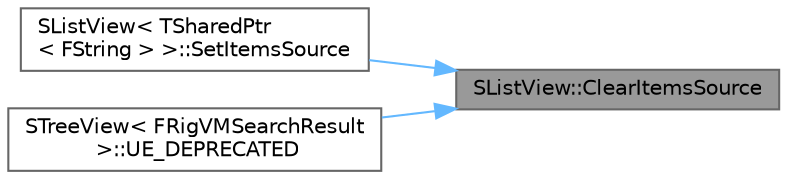 digraph "SListView::ClearItemsSource"
{
 // INTERACTIVE_SVG=YES
 // LATEX_PDF_SIZE
  bgcolor="transparent";
  edge [fontname=Helvetica,fontsize=10,labelfontname=Helvetica,labelfontsize=10];
  node [fontname=Helvetica,fontsize=10,shape=box,height=0.2,width=0.4];
  rankdir="RL";
  Node1 [id="Node000001",label="SListView::ClearItemsSource",height=0.2,width=0.4,color="gray40", fillcolor="grey60", style="filled", fontcolor="black",tooltip=" "];
  Node1 -> Node2 [id="edge1_Node000001_Node000002",dir="back",color="steelblue1",style="solid",tooltip=" "];
  Node2 [id="Node000002",label="SListView\< TSharedPtr\l\< FString \> \>::SetItemsSource",height=0.2,width=0.4,color="grey40", fillcolor="white", style="filled",URL="$d1/dc1/classSListView.html#a86f883db52397b7da751a08f2ec6894b",tooltip=" "];
  Node1 -> Node3 [id="edge2_Node000001_Node000003",dir="back",color="steelblue1",style="solid",tooltip=" "];
  Node3 [id="Node000003",label="STreeView\< FRigVMSearchResult\l \>::UE_DEPRECATED",height=0.2,width=0.4,color="grey40", fillcolor="white", style="filled",URL="$de/d1d/classSTreeView.html#a970652000bd63ce0a3c92ba64e36bcf5",tooltip=" "];
}

